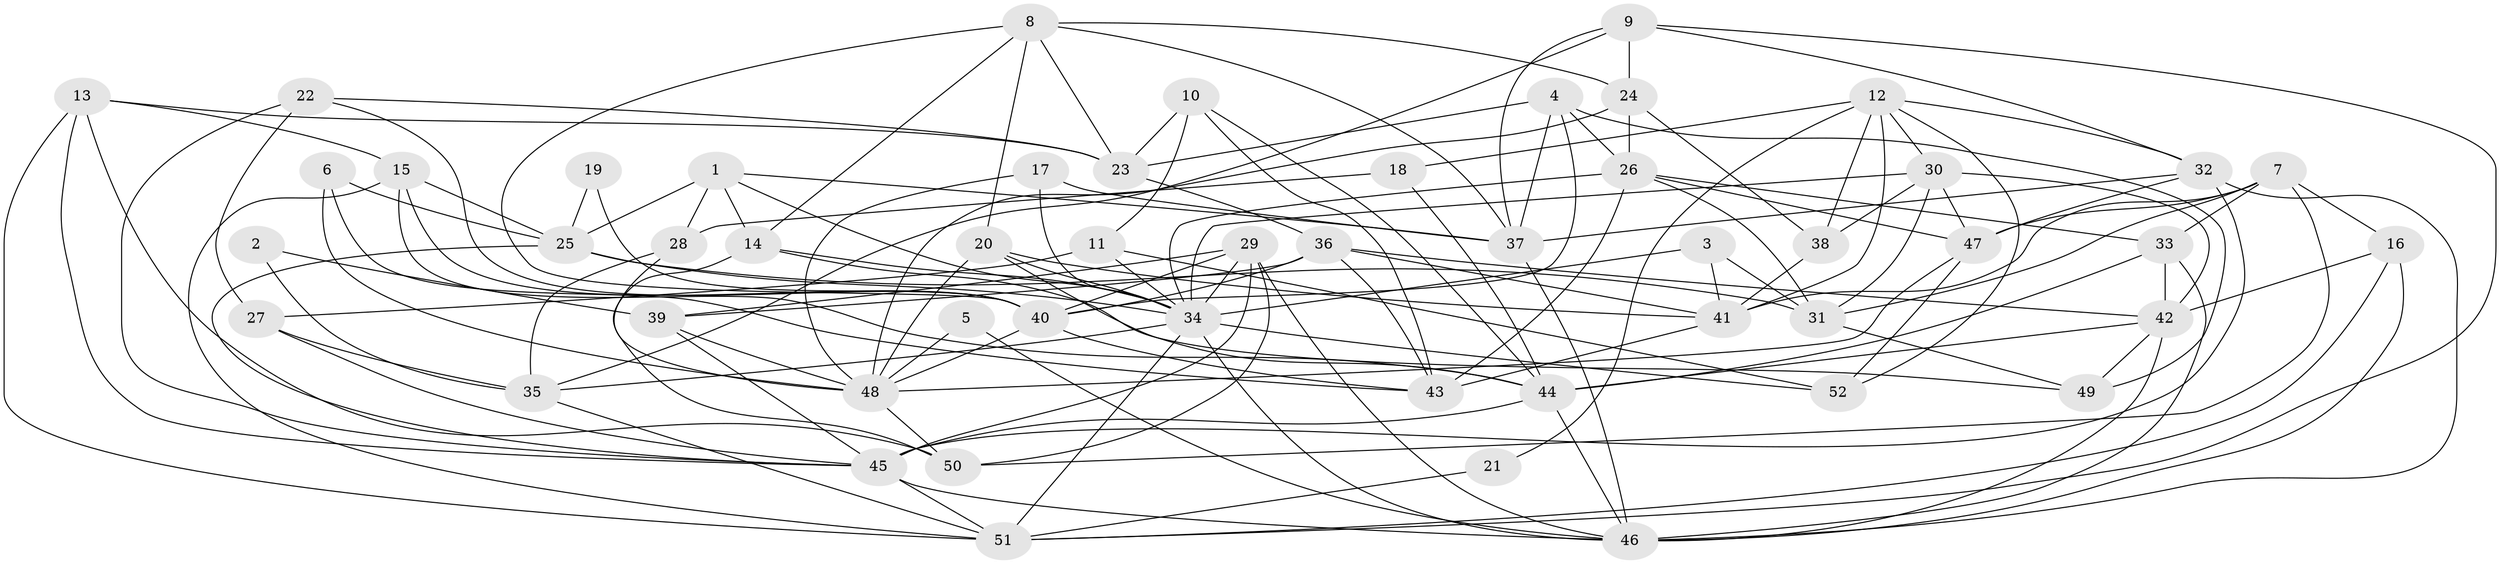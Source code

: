 // original degree distribution, {4: 0.3269230769230769, 3: 0.25, 5: 0.17307692307692307, 2: 0.125, 7: 0.038461538461538464, 10: 0.009615384615384616, 6: 0.07692307692307693}
// Generated by graph-tools (version 1.1) at 2025/50/03/09/25 03:50:11]
// undirected, 52 vertices, 144 edges
graph export_dot {
graph [start="1"]
  node [color=gray90,style=filled];
  1;
  2;
  3;
  4;
  5;
  6;
  7;
  8;
  9;
  10;
  11;
  12;
  13;
  14;
  15;
  16;
  17;
  18;
  19;
  20;
  21;
  22;
  23;
  24;
  25;
  26;
  27;
  28;
  29;
  30;
  31;
  32;
  33;
  34;
  35;
  36;
  37;
  38;
  39;
  40;
  41;
  42;
  43;
  44;
  45;
  46;
  47;
  48;
  49;
  50;
  51;
  52;
  1 -- 14 [weight=1.0];
  1 -- 25 [weight=1.0];
  1 -- 28 [weight=2.0];
  1 -- 34 [weight=1.0];
  1 -- 37 [weight=1.0];
  2 -- 35 [weight=1.0];
  2 -- 39 [weight=1.0];
  3 -- 31 [weight=1.0];
  3 -- 34 [weight=1.0];
  3 -- 41 [weight=1.0];
  4 -- 23 [weight=1.0];
  4 -- 26 [weight=1.0];
  4 -- 37 [weight=1.0];
  4 -- 40 [weight=1.0];
  4 -- 49 [weight=1.0];
  5 -- 46 [weight=1.0];
  5 -- 48 [weight=1.0];
  6 -- 25 [weight=1.0];
  6 -- 43 [weight=1.0];
  6 -- 48 [weight=1.0];
  7 -- 16 [weight=1.0];
  7 -- 31 [weight=1.0];
  7 -- 33 [weight=1.0];
  7 -- 41 [weight=1.0];
  7 -- 47 [weight=1.0];
  7 -- 50 [weight=1.0];
  8 -- 14 [weight=1.0];
  8 -- 20 [weight=1.0];
  8 -- 23 [weight=1.0];
  8 -- 24 [weight=1.0];
  8 -- 37 [weight=1.0];
  8 -- 40 [weight=1.0];
  9 -- 24 [weight=1.0];
  9 -- 32 [weight=1.0];
  9 -- 35 [weight=1.0];
  9 -- 37 [weight=1.0];
  9 -- 51 [weight=1.0];
  10 -- 11 [weight=1.0];
  10 -- 23 [weight=1.0];
  10 -- 43 [weight=1.0];
  10 -- 44 [weight=1.0];
  11 -- 27 [weight=1.0];
  11 -- 34 [weight=1.0];
  11 -- 52 [weight=1.0];
  12 -- 18 [weight=1.0];
  12 -- 21 [weight=1.0];
  12 -- 30 [weight=1.0];
  12 -- 32 [weight=1.0];
  12 -- 38 [weight=1.0];
  12 -- 41 [weight=1.0];
  12 -- 52 [weight=1.0];
  13 -- 15 [weight=1.0];
  13 -- 23 [weight=1.0];
  13 -- 45 [weight=1.0];
  13 -- 50 [weight=1.0];
  13 -- 51 [weight=1.0];
  14 -- 34 [weight=1.0];
  14 -- 49 [weight=1.0];
  14 -- 50 [weight=1.0];
  15 -- 25 [weight=1.0];
  15 -- 40 [weight=1.0];
  15 -- 44 [weight=1.0];
  15 -- 51 [weight=1.0];
  16 -- 42 [weight=1.0];
  16 -- 46 [weight=1.0];
  16 -- 51 [weight=1.0];
  17 -- 34 [weight=1.0];
  17 -- 37 [weight=1.0];
  17 -- 48 [weight=2.0];
  18 -- 28 [weight=1.0];
  18 -- 44 [weight=1.0];
  19 -- 25 [weight=1.0];
  19 -- 40 [weight=1.0];
  20 -- 34 [weight=1.0];
  20 -- 41 [weight=1.0];
  20 -- 44 [weight=1.0];
  20 -- 48 [weight=1.0];
  21 -- 51 [weight=1.0];
  22 -- 23 [weight=1.0];
  22 -- 27 [weight=1.0];
  22 -- 40 [weight=1.0];
  22 -- 45 [weight=1.0];
  23 -- 36 [weight=1.0];
  24 -- 26 [weight=1.0];
  24 -- 38 [weight=1.0];
  24 -- 48 [weight=1.0];
  25 -- 31 [weight=1.0];
  25 -- 34 [weight=1.0];
  25 -- 45 [weight=1.0];
  26 -- 31 [weight=1.0];
  26 -- 33 [weight=1.0];
  26 -- 34 [weight=1.0];
  26 -- 43 [weight=1.0];
  26 -- 47 [weight=1.0];
  27 -- 35 [weight=1.0];
  27 -- 45 [weight=1.0];
  28 -- 35 [weight=1.0];
  28 -- 48 [weight=1.0];
  29 -- 34 [weight=1.0];
  29 -- 39 [weight=1.0];
  29 -- 40 [weight=1.0];
  29 -- 45 [weight=2.0];
  29 -- 46 [weight=1.0];
  29 -- 50 [weight=1.0];
  30 -- 31 [weight=1.0];
  30 -- 34 [weight=1.0];
  30 -- 38 [weight=1.0];
  30 -- 42 [weight=1.0];
  30 -- 47 [weight=1.0];
  31 -- 49 [weight=1.0];
  32 -- 37 [weight=1.0];
  32 -- 45 [weight=1.0];
  32 -- 46 [weight=1.0];
  32 -- 47 [weight=1.0];
  33 -- 42 [weight=1.0];
  33 -- 44 [weight=1.0];
  33 -- 46 [weight=1.0];
  34 -- 35 [weight=1.0];
  34 -- 46 [weight=1.0];
  34 -- 51 [weight=1.0];
  34 -- 52 [weight=1.0];
  35 -- 51 [weight=1.0];
  36 -- 39 [weight=1.0];
  36 -- 40 [weight=1.0];
  36 -- 41 [weight=1.0];
  36 -- 42 [weight=1.0];
  36 -- 43 [weight=1.0];
  37 -- 46 [weight=1.0];
  38 -- 41 [weight=1.0];
  39 -- 45 [weight=1.0];
  39 -- 48 [weight=1.0];
  40 -- 43 [weight=1.0];
  40 -- 48 [weight=1.0];
  41 -- 43 [weight=1.0];
  42 -- 44 [weight=1.0];
  42 -- 46 [weight=1.0];
  42 -- 49 [weight=1.0];
  44 -- 45 [weight=1.0];
  44 -- 46 [weight=1.0];
  45 -- 46 [weight=1.0];
  45 -- 51 [weight=1.0];
  47 -- 48 [weight=2.0];
  47 -- 52 [weight=1.0];
  48 -- 50 [weight=1.0];
}
